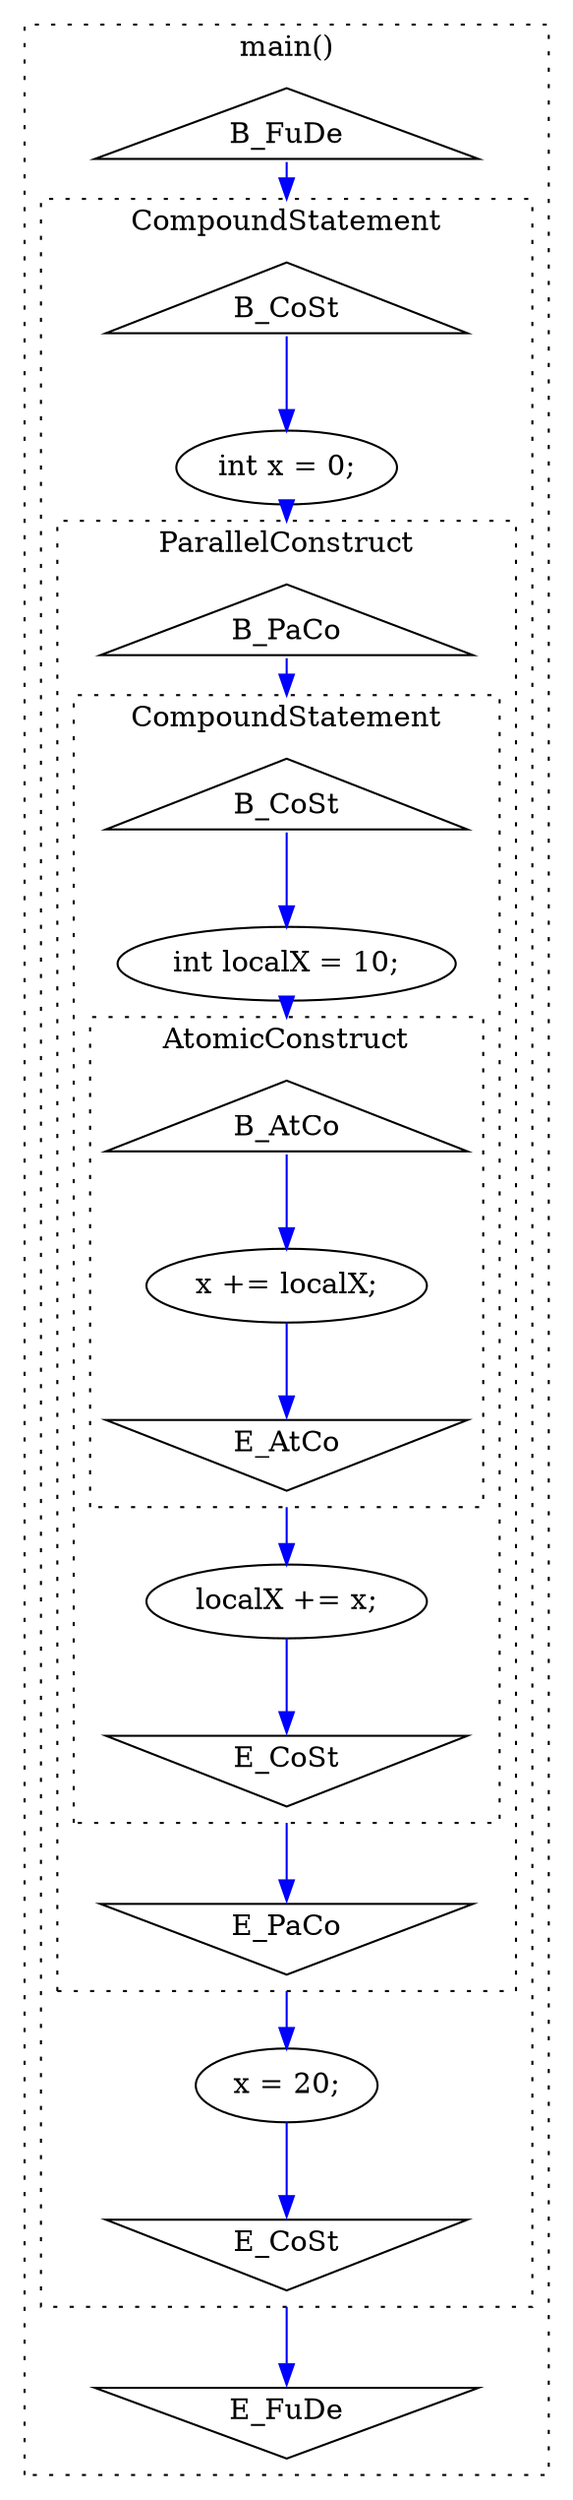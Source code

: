 digraph graph1262477422 {
	compound=true;
	edge[color=blue];
	subgraph cluster41633258 {
		compound=true;
		style=dotted;
		label="main()";
		node1041735841[label="B_FuDe", shape="triangle"];
		node2030707995[label="E_FuDe", shape="invtriangle"];
		subgraph cluster1300399812 {
			compound=true;
			style=dotted;
			label="CompoundStatement";
			node353296011[label="B_CoSt", shape="triangle"];
			node371156515[label="E_CoSt", shape="invtriangle"];
			node1041611526[label="int x = 0;"];
			subgraph cluster1735962278 {
				compound=true;
				style=dotted;
				label="ParallelConstruct";
				node81907268[label="B_PaCo", shape="triangle"];
				node1763872389[label="E_PaCo", shape="invtriangle"];
				subgraph cluster2054997292 {
					compound=true;
					style=dotted;
					label="CompoundStatement";
					node1481853275[label="B_CoSt", shape="triangle"];
					node1380593659[label="E_CoSt", shape="invtriangle"];
					node794940817[label="int localX = 10;"];
					subgraph cluster858267892 {
						compound=true;
						style=dotted;
						label="AtomicConstruct";
						node1903406683[label="B_AtCo", shape="triangle"];
						node1917149817[label="E_AtCo", shape="invtriangle"];
						node1403649277[label="x += localX;"];
					}
					node569661948[label="localX += x;"];
				}
			}
			node1293495023[label="x = 20;"];
		}
	}
	node1041735841 -> node353296011[tailport=s, headport=n, weight=8, lhead=cluster1300399812];
	node353296011 -> node1041611526[tailport=s, headport=n, weight=8];
	node1041611526 -> node81907268[lhead=cluster1735962278, weight=8, tailport=s, headport=n];
	node81907268 -> node1481853275[tailport=s, headport=n, weight=8, lhead=cluster2054997292];
	node1481853275 -> node794940817[tailport=s, headport=n, weight=8];
	node794940817 -> node1903406683[lhead=cluster858267892, weight=8, tailport=s, headport=n];
	node1903406683 -> node1403649277[tailport=s, headport=n, weight=8];
	node1403649277 -> node1917149817[weight=8, tailport=s, headport=n];
	node1917149817 -> node569661948[tailport=s, headport=n, weight=8, ltail=cluster858267892];
	node569661948 -> node1380593659[weight=8, tailport=s, headport=n];
	node1380593659 -> node1763872389[tailport=s, headport=n, weight=8, ltail=cluster2054997292];
	node1763872389 -> node1293495023[tailport=s, headport=n, weight=8, ltail=cluster1735962278];
	node1293495023 -> node371156515[weight=8, tailport=s, headport=n];
	node371156515 -> node2030707995[tailport=s, headport=n, weight=8, ltail=cluster1300399812];
}
